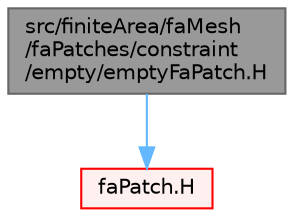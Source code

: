 digraph "src/finiteArea/faMesh/faPatches/constraint/empty/emptyFaPatch.H"
{
 // LATEX_PDF_SIZE
  bgcolor="transparent";
  edge [fontname=Helvetica,fontsize=10,labelfontname=Helvetica,labelfontsize=10];
  node [fontname=Helvetica,fontsize=10,shape=box,height=0.2,width=0.4];
  Node1 [id="Node000001",label="src/finiteArea/faMesh\l/faPatches/constraint\l/empty/emptyFaPatch.H",height=0.2,width=0.4,color="gray40", fillcolor="grey60", style="filled", fontcolor="black",tooltip=" "];
  Node1 -> Node2 [id="edge1_Node000001_Node000002",color="steelblue1",style="solid",tooltip=" "];
  Node2 [id="Node000002",label="faPatch.H",height=0.2,width=0.4,color="red", fillcolor="#FFF0F0", style="filled",URL="$faPatch_8H.html",tooltip=" "];
}
